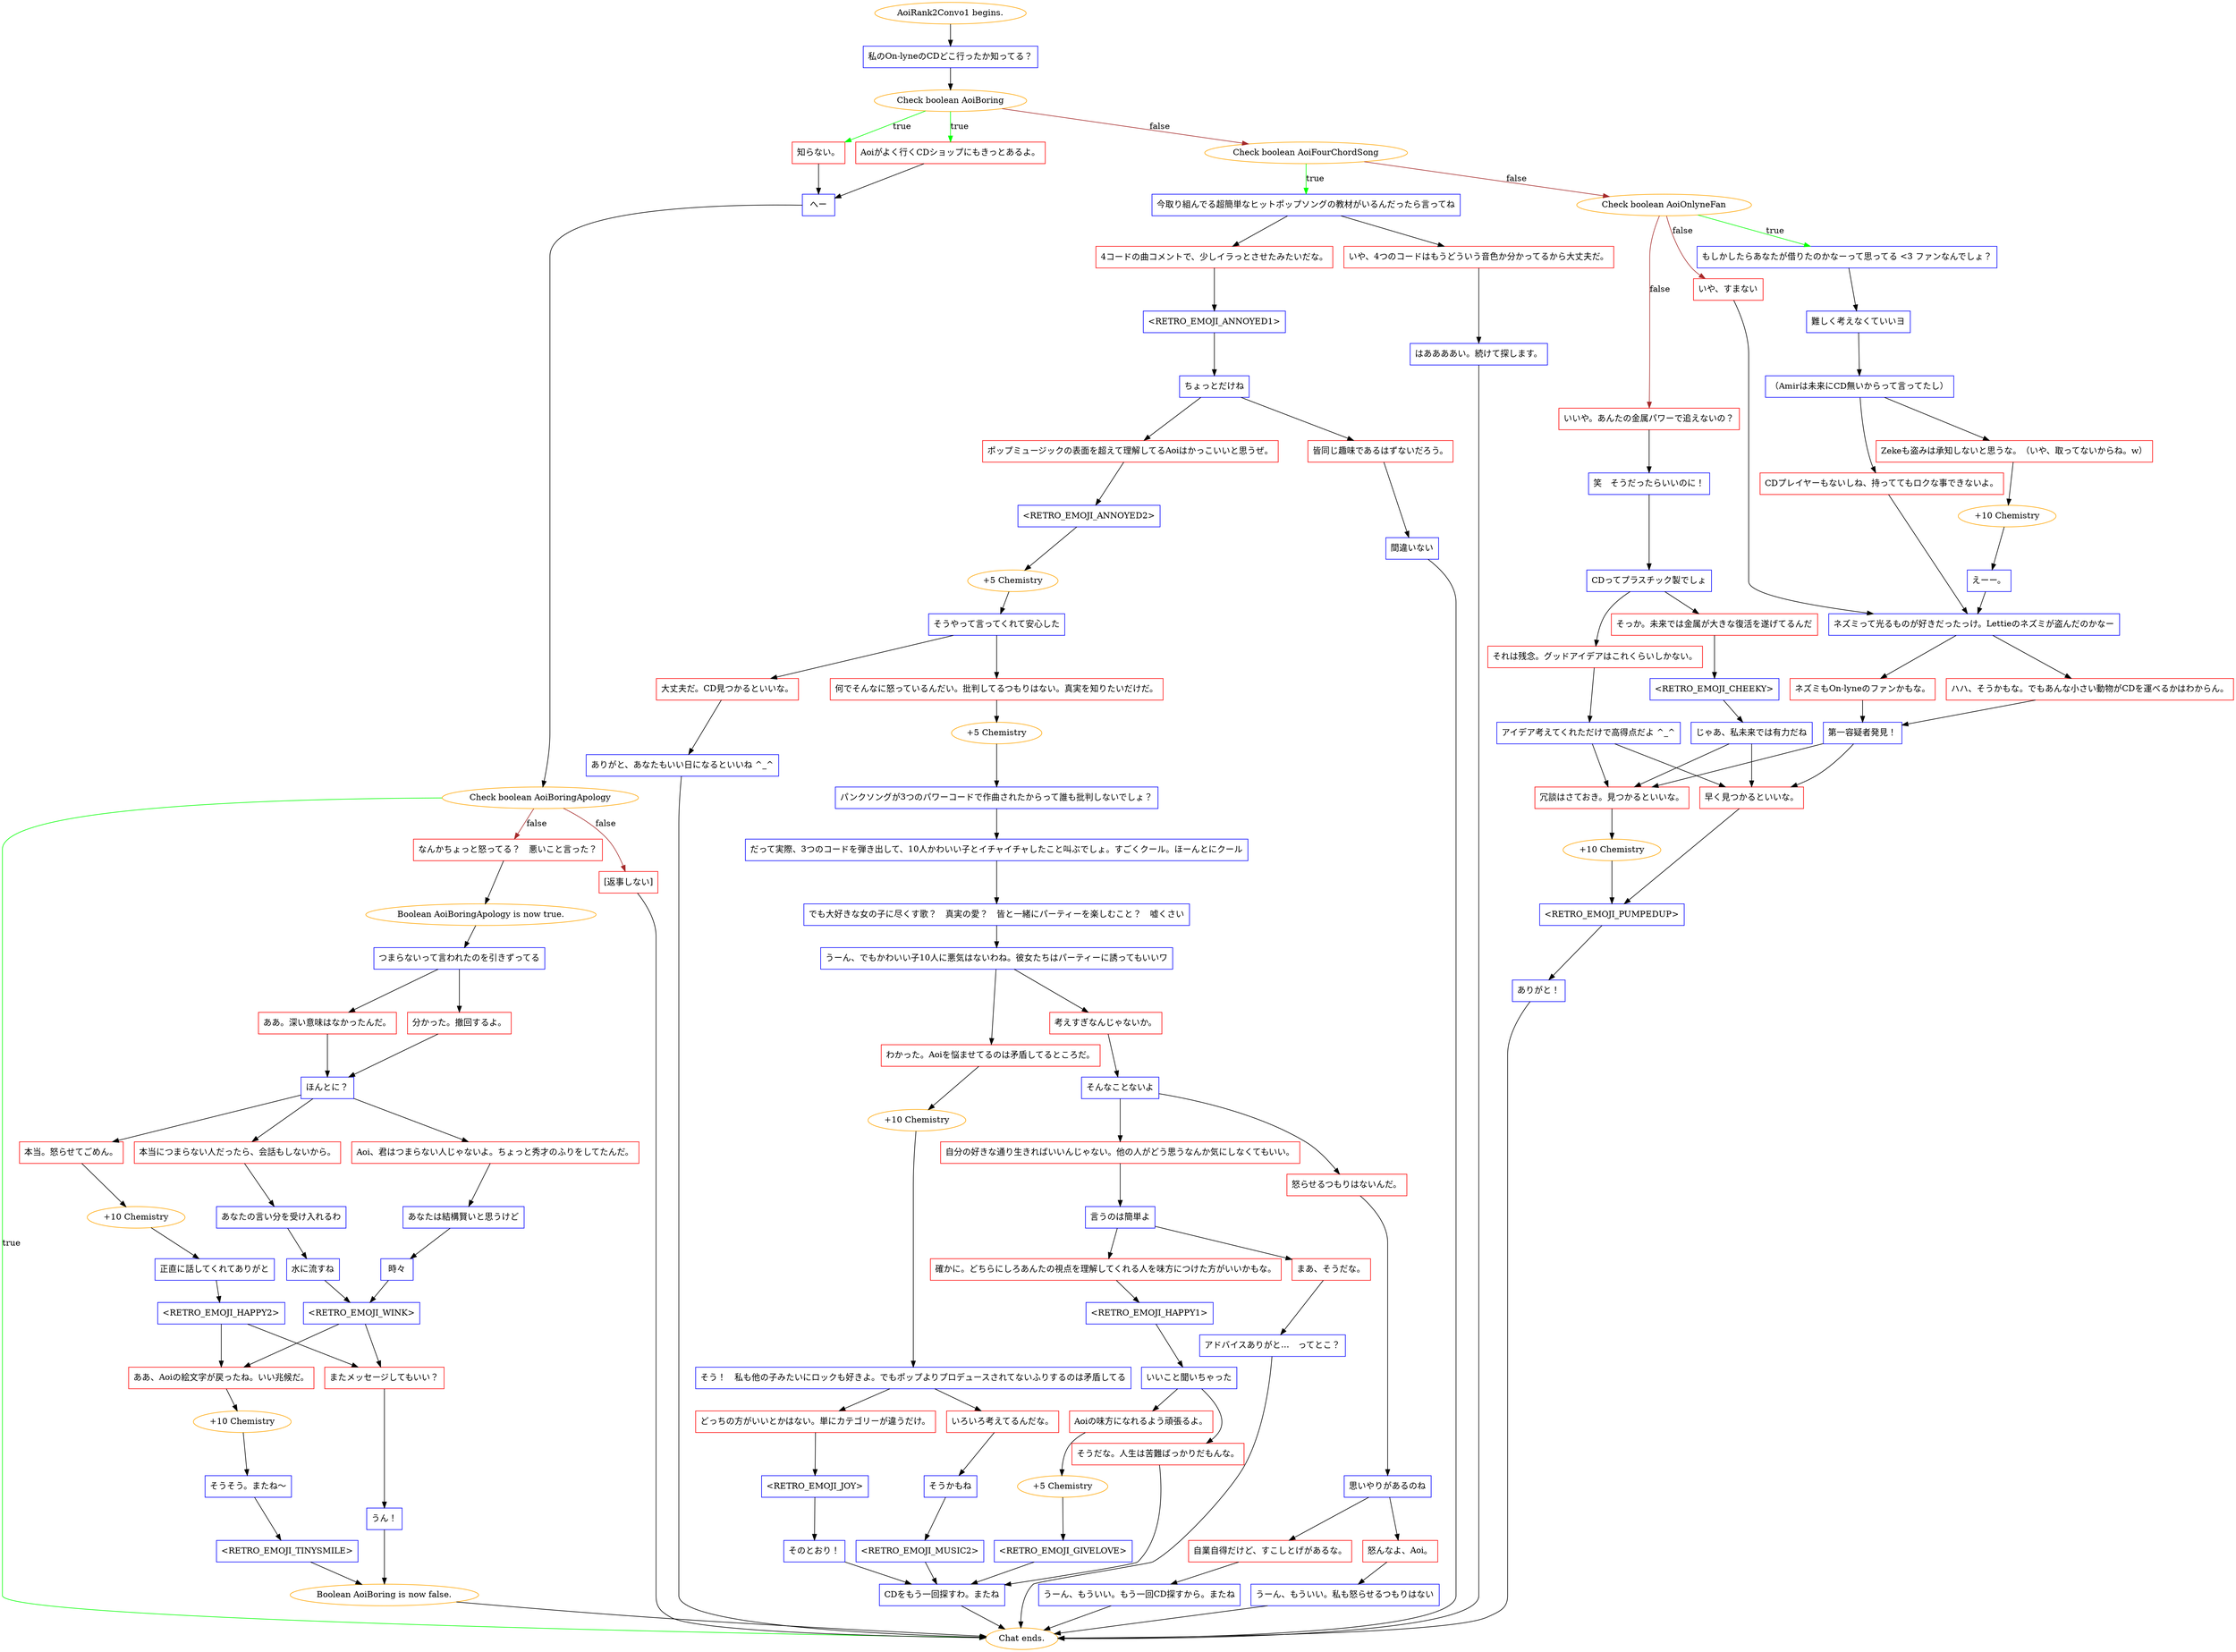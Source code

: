 digraph {
	"AoiRank2Convo1 begins." [color=orange];
		"AoiRank2Convo1 begins." -> j2564072440;
	j2564072440 [label="私のOn-lyneのCDどこ行ったか知ってる？",shape=box,color=blue];
		j2564072440 -> j645152137;
	j645152137 [label="Check boolean AoiBoring",color=orange];
		j645152137 -> j3780622354 [label=true,color=green];
		j645152137 -> j436153408 [label=true,color=green];
		j645152137 -> j1227379375 [label=false,color=brown];
	j3780622354 [label="知らない。",shape=box,color=red];
		j3780622354 -> j1690627345;
	j436153408 [label="Aoiがよく行くCDショップにもきっとあるよ。",shape=box,color=red];
		j436153408 -> j1690627345;
	j1227379375 [label="Check boolean AoiFourChordSong",color=orange];
		j1227379375 -> j3083909867 [label=true,color=green];
		j1227379375 -> j3702331683 [label=false,color=brown];
	j1690627345 [label="へー",shape=box,color=blue];
		j1690627345 -> j3271738332;
	j3083909867 [label="今取り組んでる超簡単なヒットポップソングの教材がいるんだったら言ってね",shape=box,color=blue];
		j3083909867 -> j1021567301;
		j3083909867 -> j2528173717;
	j3702331683 [label="Check boolean AoiOnlyneFan",color=orange];
		j3702331683 -> j236896264 [label=true,color=green];
		j3702331683 -> j4216425705 [label=false,color=brown];
		j3702331683 -> j1427389897 [label=false,color=brown];
	j3271738332 [label="Check boolean AoiBoringApology",color=orange];
		j3271738332 -> "Chat ends." [label=true,color=green];
		j3271738332 -> j3370635788 [label=false,color=brown];
		j3271738332 -> j1196891432 [label=false,color=brown];
	j1021567301 [label="4コードの曲コメントで、少しイラっとさせたみたいだな。",shape=box,color=red];
		j1021567301 -> j3475578653;
	j2528173717 [label="いや、4つのコードはもうどういう音色か分かってるから大丈夫だ。",shape=box,color=red];
		j2528173717 -> j648931295;
	j236896264 [label="もしかしたらあなたが借りたのかなーって思ってる <3 ファンなんでしょ？",shape=box,color=blue];
		j236896264 -> j4267876804;
	j4216425705 [label="いや、すまない",shape=box,color=red];
		j4216425705 -> j4207282734;
	j1427389897 [label="いいや。あんたの金属パワーで追えないの？",shape=box,color=red];
		j1427389897 -> j1138722726;
	"Chat ends." [color=orange];
	j3370635788 [label="なんかちょっと怒ってる？　悪いこと言った？",shape=box,color=red];
		j3370635788 -> j924853972;
	j1196891432 [label="[返事しない]",shape=box,color=red];
		j1196891432 -> "Chat ends.";
	j3475578653 [label="<RETRO_EMOJI_ANNOYED1>",shape=box,color=blue];
		j3475578653 -> j2106804263;
	j648931295 [label="はああああい。続けて探します。",shape=box,color=blue];
		j648931295 -> "Chat ends.";
	j4267876804 [label="難しく考えなくていいヨ",shape=box,color=blue];
		j4267876804 -> j436957733;
	j4207282734 [label="ネズミって光るものが好きだったっけ。Lettieのネズミが盗んだのかなー",shape=box,color=blue];
		j4207282734 -> j3139271680;
		j4207282734 -> j4182452550;
	j1138722726 [label="笑　そうだったらいいのに！",shape=box,color=blue];
		j1138722726 -> j4026984565;
	j924853972 [label="Boolean AoiBoringApology is now true.",color=orange];
		j924853972 -> j3871185999;
	j2106804263 [label="ちょっとだけね",shape=box,color=blue];
		j2106804263 -> j2609675416;
		j2106804263 -> j3893721973;
	j436957733 [label="（Amirは未来にCD無いからって言ってたし）",shape=box,color=blue];
		j436957733 -> j3351891631;
		j436957733 -> j1168126523;
	j3139271680 [label="ネズミもOn-lyneのファンかもな。",shape=box,color=red];
		j3139271680 -> j3957423846;
	j4182452550 [label="ハハ、そうかもな。でもあんな小さい動物がCDを運べるかはわからん。",shape=box,color=red];
		j4182452550 -> j3957423846;
	j4026984565 [label="CDってプラスチック製でしょ",shape=box,color=blue];
		j4026984565 -> j1022942673;
		j4026984565 -> j3706394845;
	j3871185999 [label="つまらないって言われたのを引きずってる",shape=box,color=blue];
		j3871185999 -> j3875522043;
		j3871185999 -> j3248397243;
	j2609675416 [label="ポップミュージックの表面を超えて理解してるAoiはかっこいいと思うぜ。",shape=box,color=red];
		j2609675416 -> j1577304624;
	j3893721973 [label="皆同じ趣味であるはずないだろう。",shape=box,color=red];
		j3893721973 -> j2266434299;
	j3351891631 [label="Zekeも盗みは承知しないと思うな。（いや、取ってないからね。w）",shape=box,color=red];
		j3351891631 -> j1271517211;
	j1168126523 [label="CDプレイヤーもないしね、持っててもロクな事できないよ。",shape=box,color=red];
		j1168126523 -> j4207282734;
	j3957423846 [label="第一容疑者発見！",shape=box,color=blue];
		j3957423846 -> j1615989455;
		j3957423846 -> j3591810569;
	j1022942673 [label="そっか。未来では金属が大きな復活を遂げてるんだ",shape=box,color=red];
		j1022942673 -> j2722743788;
	j3706394845 [label="それは残念。グッドアイデアはこれくらいしかない。",shape=box,color=red];
		j3706394845 -> j2245988600;
	j3875522043 [label="ああ。深い意味はなかったんだ。",shape=box,color=red];
		j3875522043 -> j754972572;
	j3248397243 [label="分かった。撤回するよ。",shape=box,color=red];
		j3248397243 -> j754972572;
	j1577304624 [label="<RETRO_EMOJI_ANNOYED2>",shape=box,color=blue];
		j1577304624 -> j4204636449;
	j2266434299 [label="間違いない",shape=box,color=blue];
		j2266434299 -> "Chat ends.";
	j1271517211 [label="+10 Chemistry",color=orange];
		j1271517211 -> j3183483911;
	j1615989455 [label="冗談はさておき。見つかるといいな。",shape=box,color=red];
		j1615989455 -> j997955121;
	j3591810569 [label="早く見つかるといいな。",shape=box,color=red];
		j3591810569 -> j4116107766;
	j2722743788 [label="<RETRO_EMOJI_CHEEKY>",shape=box,color=blue];
		j2722743788 -> j821095718;
	j2245988600 [label="アイデア考えてくれただけで高得点だよ ^_^",shape=box,color=blue];
		j2245988600 -> j1615989455;
		j2245988600 -> j3591810569;
	j754972572 [label="ほんとに？",shape=box,color=blue];
		j754972572 -> j1250057205;
		j754972572 -> j659442272;
		j754972572 -> j4111033210;
	j4204636449 [label="+5 Chemistry",color=orange];
		j4204636449 -> j4188685954;
	j3183483911 [label="えーー。",shape=box,color=blue];
		j3183483911 -> j4207282734;
	j997955121 [label="+10 Chemistry",color=orange];
		j997955121 -> j4116107766;
	j4116107766 [label="<RETRO_EMOJI_PUMPEDUP>",shape=box,color=blue];
		j4116107766 -> j110337779;
	j821095718 [label="じゃあ、私未来では有力だね",shape=box,color=blue];
		j821095718 -> j1615989455;
		j821095718 -> j3591810569;
	j1250057205 [label="本当。怒らせてごめん。",shape=box,color=red];
		j1250057205 -> j3925201577;
	j659442272 [label="Aoi、君はつまらない人じゃないよ。ちょっと秀才のふりをしてたんだ。",shape=box,color=red];
		j659442272 -> j832287984;
	j4111033210 [label="本当につまらない人だったら、会話もしないから。",shape=box,color=red];
		j4111033210 -> j3013537638;
	j4188685954 [label="そうやって言ってくれて安心した",shape=box,color=blue];
		j4188685954 -> j566756448;
		j4188685954 -> j288211444;
	j110337779 [label="ありがと！",shape=box,color=blue];
		j110337779 -> "Chat ends.";
	j3925201577 [label="+10 Chemistry",color=orange];
		j3925201577 -> j2334658626;
	j832287984 [label="あなたは結構賢いと思うけど",shape=box,color=blue];
		j832287984 -> j2809568589;
	j3013537638 [label="あなたの言い分を受け入れるわ",shape=box,color=blue];
		j3013537638 -> j978015130;
	j566756448 [label="何でそんなに怒っているんだい。批判してるつもりはない。真実を知りたいだけだ。",shape=box,color=red];
		j566756448 -> j3164980935;
	j288211444 [label="大丈夫だ。CD見つかるといいな。",shape=box,color=red];
		j288211444 -> j2237494313;
	j2334658626 [label="正直に話してくれてありがと",shape=box,color=blue];
		j2334658626 -> j2757887073;
	j2809568589 [label="時々",shape=box,color=blue];
		j2809568589 -> j1922140397;
	j978015130 [label="水に流すね",shape=box,color=blue];
		j978015130 -> j1922140397;
	j3164980935 [label="+5 Chemistry",color=orange];
		j3164980935 -> j555127750;
	j2237494313 [label="ありがと、あなたもいい日になるといいね ^_^",shape=box,color=blue];
		j2237494313 -> "Chat ends.";
	j2757887073 [label="<RETRO_EMOJI_HAPPY2>",shape=box,color=blue];
		j2757887073 -> j784468735;
		j2757887073 -> j328350297;
	j1922140397 [label="<RETRO_EMOJI_WINK>",shape=box,color=blue];
		j1922140397 -> j784468735;
		j1922140397 -> j328350297;
	j555127750 [label="パンクソングが3つのパワーコードで作曲されたからって誰も批判しないでしょ？",shape=box,color=blue];
		j555127750 -> j4286154505;
	j784468735 [label="またメッセージしてもいい？",shape=box,color=red];
		j784468735 -> j4243391782;
	j328350297 [label="ああ、Aoiの絵文字が戻ったね。いい兆候だ。",shape=box,color=red];
		j328350297 -> j259490851;
	j4286154505 [label="だって実際、3つのコードを弾き出して、10人かわいい子とイチャイチャしたこと叫ぶでしょ。すごくクール。ほーんとにクール",shape=box,color=blue];
		j4286154505 -> j176089435;
	j4243391782 [label="うん！",shape=box,color=blue];
		j4243391782 -> j2581611291;
	j259490851 [label="+10 Chemistry",color=orange];
		j259490851 -> j308285308;
	j176089435 [label="でも大好きな女の子に尽くす歌？　真実の愛？　皆と一緒にパーティーを楽しむこと？　嘘くさい",shape=box,color=blue];
		j176089435 -> j897499251;
	j2581611291 [label="Boolean AoiBoring is now false.",color=orange];
		j2581611291 -> "Chat ends.";
	j308285308 [label="そうそう。またね～",shape=box,color=blue];
		j308285308 -> j153386734;
	j897499251 [label="うーん、でもかわいい子10人に悪気はないわね。彼女たちはパーティーに誘ってもいいワ",shape=box,color=blue];
		j897499251 -> j3788772664;
		j897499251 -> j3743037710;
	j153386734 [label="<RETRO_EMOJI_TINYSMILE>",shape=box,color=blue];
		j153386734 -> j2581611291;
	j3788772664 [label="わかった。Aoiを悩ませてるのは矛盾してるところだ。",shape=box,color=red];
		j3788772664 -> j3840515466;
	j3743037710 [label="考えすぎなんじゃないか。",shape=box,color=red];
		j3743037710 -> j2646894475;
	j3840515466 [label="+10 Chemistry",color=orange];
		j3840515466 -> j3046165123;
	j2646894475 [label="そんなことないよ",shape=box,color=blue];
		j2646894475 -> j2186257005;
		j2646894475 -> j2545938972;
	j3046165123 [label="そう！　私も他の子みたいにロックも好きよ。でもポップよりプロデュースされてないふりするのは矛盾してる",shape=box,color=blue];
		j3046165123 -> j2090639375;
		j3046165123 -> j3461717367;
	j2186257005 [label="自分の好きな通り生きればいいんじゃない。他の人がどう思うなんか気にしなくてもいい。",shape=box,color=red];
		j2186257005 -> j435079332;
	j2545938972 [label="怒らせるつもりはないんだ。",shape=box,color=red];
		j2545938972 -> j2154130538;
	j2090639375 [label="どっちの方がいいとかはない。単にカテゴリーが違うだけ。",shape=box,color=red];
		j2090639375 -> j4086873057;
	j3461717367 [label="いろいろ考えてるんだな。",shape=box,color=red];
		j3461717367 -> j402939123;
	j435079332 [label="言うのは簡単よ",shape=box,color=blue];
		j435079332 -> j4163537139;
		j435079332 -> j2910383521;
	j2154130538 [label="思いやりがあるのね",shape=box,color=blue];
		j2154130538 -> j2917230327;
		j2154130538 -> j2133958272;
	j4086873057 [label="<RETRO_EMOJI_JOY>",shape=box,color=blue];
		j4086873057 -> j1018826260;
	j402939123 [label="そうかもね",shape=box,color=blue];
		j402939123 -> j3153274396;
	j4163537139 [label="まあ、そうだな。",shape=box,color=red];
		j4163537139 -> j2441197050;
	j2910383521 [label="確かに。どちらにしろあんたの視点を理解してくれる人を味方につけた方がいいかもな。",shape=box,color=red];
		j2910383521 -> j2189934171;
	j2917230327 [label="自業自得だけど、すこしとげがあるな。",shape=box,color=red];
		j2917230327 -> j687837820;
	j2133958272 [label="怒んなよ、Aoi。",shape=box,color=red];
		j2133958272 -> j3185276382;
	j1018826260 [label="そのとおり！",shape=box,color=blue];
		j1018826260 -> j1367282291;
	j3153274396 [label="<RETRO_EMOJI_MUSIC2>",shape=box,color=blue];
		j3153274396 -> j1367282291;
	j2441197050 [label="アドバイスありがと…　ってとこ？",shape=box,color=blue];
		j2441197050 -> "Chat ends.";
	j2189934171 [label="<RETRO_EMOJI_HAPPY1>",shape=box,color=blue];
		j2189934171 -> j410683522;
	j687837820 [label="うーん、もういい。もう一回CD探すから。またね",shape=box,color=blue];
		j687837820 -> "Chat ends.";
	j3185276382 [label="うーん、もういい。私も怒らせるつもりはない",shape=box,color=blue];
		j3185276382 -> "Chat ends.";
	j1367282291 [label="CDをもう一回探すわ。またね",shape=box,color=blue];
		j1367282291 -> "Chat ends.";
	j410683522 [label="いいこと聞いちゃった",shape=box,color=blue];
		j410683522 -> j2080022997;
		j410683522 -> j23440845;
	j2080022997 [label="Aoiの味方になれるよう頑張るよ。",shape=box,color=red];
		j2080022997 -> j3214898061;
	j23440845 [label="そうだな。人生は苦難ばっかりだもんな。",shape=box,color=red];
		j23440845 -> j1367282291;
	j3214898061 [label="+5 Chemistry",color=orange];
		j3214898061 -> j1639812876;
	j1639812876 [label="<RETRO_EMOJI_GIVELOVE>",shape=box,color=blue];
		j1639812876 -> j1367282291;
}